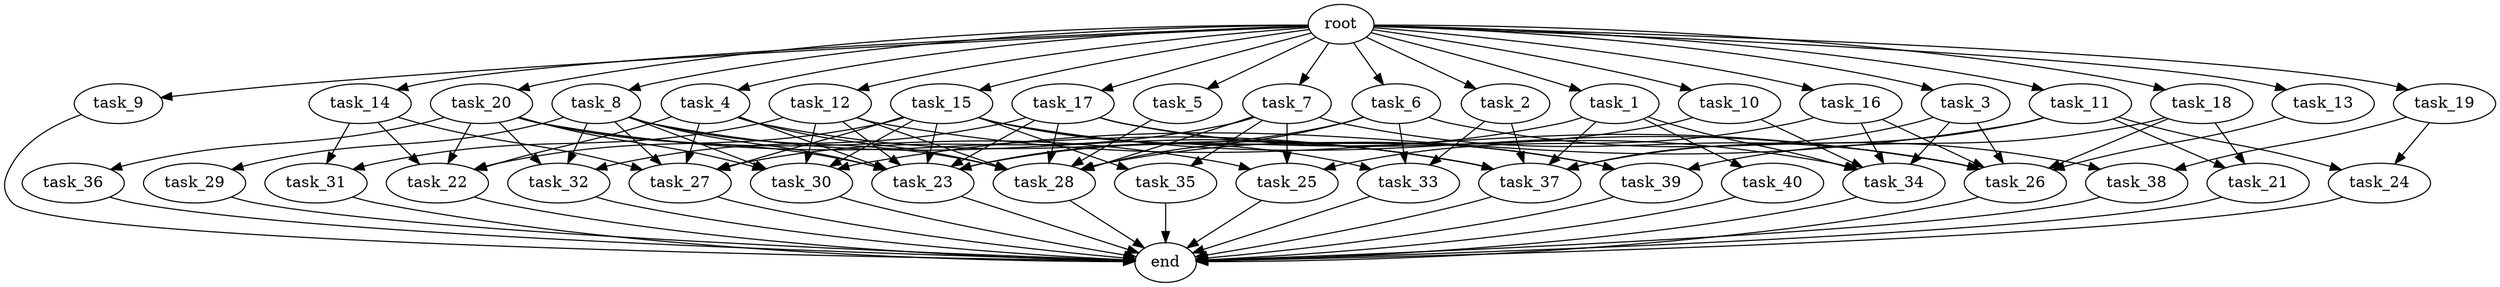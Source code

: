 digraph G {
  root [size="0.000000e+00"];
  task_1 [size="1.523787e+09"];
  task_2 [size="3.227838e+09"];
  task_3 [size="6.033013e+09"];
  task_4 [size="4.960560e+09"];
  task_5 [size="2.964562e+09"];
  task_6 [size="5.490897e+09"];
  task_7 [size="1.880422e+09"];
  task_8 [size="5.570880e+09"];
  task_9 [size="9.595960e+09"];
  task_10 [size="5.322479e+09"];
  task_11 [size="3.171561e+09"];
  task_12 [size="9.242853e+09"];
  task_13 [size="9.184642e+09"];
  task_14 [size="9.411963e+09"];
  task_15 [size="2.909797e+09"];
  task_16 [size="7.732294e+09"];
  task_17 [size="1.094495e+09"];
  task_18 [size="9.472298e+09"];
  task_19 [size="3.875928e+09"];
  task_20 [size="4.828977e+09"];
  task_21 [size="5.827541e+09"];
  task_22 [size="5.717000e+09"];
  task_23 [size="9.534020e+09"];
  task_24 [size="1.391612e+09"];
  task_25 [size="9.572704e+09"];
  task_26 [size="8.629859e+09"];
  task_27 [size="8.674158e+09"];
  task_28 [size="3.509838e+09"];
  task_29 [size="9.290328e+08"];
  task_30 [size="5.329235e+09"];
  task_31 [size="8.037078e+08"];
  task_32 [size="1.142393e+09"];
  task_33 [size="9.769979e+09"];
  task_34 [size="5.256296e+09"];
  task_35 [size="3.947386e+08"];
  task_36 [size="8.730502e+09"];
  task_37 [size="3.611249e+09"];
  task_38 [size="4.368253e+08"];
  task_39 [size="7.184275e+09"];
  task_40 [size="1.837173e+09"];
  end [size="0.000000e+00"];

  root -> task_1 [size="1.000000e-12"];
  root -> task_2 [size="1.000000e-12"];
  root -> task_3 [size="1.000000e-12"];
  root -> task_4 [size="1.000000e-12"];
  root -> task_5 [size="1.000000e-12"];
  root -> task_6 [size="1.000000e-12"];
  root -> task_7 [size="1.000000e-12"];
  root -> task_8 [size="1.000000e-12"];
  root -> task_9 [size="1.000000e-12"];
  root -> task_10 [size="1.000000e-12"];
  root -> task_11 [size="1.000000e-12"];
  root -> task_12 [size="1.000000e-12"];
  root -> task_13 [size="1.000000e-12"];
  root -> task_14 [size="1.000000e-12"];
  root -> task_15 [size="1.000000e-12"];
  root -> task_16 [size="1.000000e-12"];
  root -> task_17 [size="1.000000e-12"];
  root -> task_18 [size="1.000000e-12"];
  root -> task_19 [size="1.000000e-12"];
  root -> task_20 [size="1.000000e-12"];
  task_1 -> task_23 [size="1.191753e+08"];
  task_1 -> task_34 [size="1.051259e+08"];
  task_1 -> task_37 [size="5.158927e+07"];
  task_1 -> task_40 [size="1.837173e+08"];
  task_2 -> task_33 [size="3.256660e+08"];
  task_2 -> task_37 [size="5.158927e+07"];
  task_3 -> task_26 [size="1.232837e+08"];
  task_3 -> task_34 [size="1.051259e+08"];
  task_3 -> task_37 [size="5.158927e+07"];
  task_4 -> task_22 [size="1.429250e+08"];
  task_4 -> task_23 [size="1.191753e+08"];
  task_4 -> task_27 [size="1.734832e+08"];
  task_4 -> task_28 [size="4.387297e+07"];
  task_4 -> task_37 [size="5.158927e+07"];
  task_5 -> task_28 [size="4.387297e+07"];
  task_6 -> task_23 [size="1.191753e+08"];
  task_6 -> task_28 [size="4.387297e+07"];
  task_6 -> task_33 [size="3.256660e+08"];
  task_6 -> task_38 [size="2.184126e+07"];
  task_7 -> task_25 [size="3.190901e+08"];
  task_7 -> task_26 [size="1.232837e+08"];
  task_7 -> task_27 [size="1.734832e+08"];
  task_7 -> task_28 [size="4.387297e+07"];
  task_7 -> task_35 [size="1.973693e+07"];
  task_8 -> task_23 [size="1.191753e+08"];
  task_8 -> task_27 [size="1.734832e+08"];
  task_8 -> task_28 [size="4.387297e+07"];
  task_8 -> task_29 [size="9.290328e+07"];
  task_8 -> task_30 [size="1.065847e+08"];
  task_8 -> task_32 [size="3.807978e+07"];
  task_8 -> task_37 [size="5.158927e+07"];
  task_9 -> end [size="1.000000e-12"];
  task_10 -> task_28 [size="4.387297e+07"];
  task_10 -> task_34 [size="1.051259e+08"];
  task_11 -> task_21 [size="2.913770e+08"];
  task_11 -> task_24 [size="6.958061e+07"];
  task_11 -> task_30 [size="1.065847e+08"];
  task_11 -> task_37 [size="5.158927e+07"];
  task_12 -> task_23 [size="1.191753e+08"];
  task_12 -> task_26 [size="1.232837e+08"];
  task_12 -> task_28 [size="4.387297e+07"];
  task_12 -> task_30 [size="1.065847e+08"];
  task_12 -> task_31 [size="4.018539e+07"];
  task_13 -> task_26 [size="1.232837e+08"];
  task_14 -> task_22 [size="1.429250e+08"];
  task_14 -> task_27 [size="1.734832e+08"];
  task_14 -> task_31 [size="4.018539e+07"];
  task_15 -> task_22 [size="1.429250e+08"];
  task_15 -> task_23 [size="1.191753e+08"];
  task_15 -> task_26 [size="1.232837e+08"];
  task_15 -> task_27 [size="1.734832e+08"];
  task_15 -> task_30 [size="1.065847e+08"];
  task_15 -> task_33 [size="3.256660e+08"];
  task_15 -> task_35 [size="1.973693e+07"];
  task_15 -> task_39 [size="2.394758e+08"];
  task_16 -> task_25 [size="3.190901e+08"];
  task_16 -> task_26 [size="1.232837e+08"];
  task_16 -> task_34 [size="1.051259e+08"];
  task_17 -> task_23 [size="1.191753e+08"];
  task_17 -> task_28 [size="4.387297e+07"];
  task_17 -> task_32 [size="3.807978e+07"];
  task_17 -> task_34 [size="1.051259e+08"];
  task_17 -> task_39 [size="2.394758e+08"];
  task_18 -> task_21 [size="2.913770e+08"];
  task_18 -> task_26 [size="1.232837e+08"];
  task_18 -> task_39 [size="2.394758e+08"];
  task_19 -> task_24 [size="6.958061e+07"];
  task_19 -> task_38 [size="2.184126e+07"];
  task_20 -> task_22 [size="1.429250e+08"];
  task_20 -> task_23 [size="1.191753e+08"];
  task_20 -> task_25 [size="3.190901e+08"];
  task_20 -> task_30 [size="1.065847e+08"];
  task_20 -> task_32 [size="3.807978e+07"];
  task_20 -> task_36 [size="8.730502e+08"];
  task_20 -> task_37 [size="5.158927e+07"];
  task_21 -> end [size="1.000000e-12"];
  task_22 -> end [size="1.000000e-12"];
  task_23 -> end [size="1.000000e-12"];
  task_24 -> end [size="1.000000e-12"];
  task_25 -> end [size="1.000000e-12"];
  task_26 -> end [size="1.000000e-12"];
  task_27 -> end [size="1.000000e-12"];
  task_28 -> end [size="1.000000e-12"];
  task_29 -> end [size="1.000000e-12"];
  task_30 -> end [size="1.000000e-12"];
  task_31 -> end [size="1.000000e-12"];
  task_32 -> end [size="1.000000e-12"];
  task_33 -> end [size="1.000000e-12"];
  task_34 -> end [size="1.000000e-12"];
  task_35 -> end [size="1.000000e-12"];
  task_36 -> end [size="1.000000e-12"];
  task_37 -> end [size="1.000000e-12"];
  task_38 -> end [size="1.000000e-12"];
  task_39 -> end [size="1.000000e-12"];
  task_40 -> end [size="1.000000e-12"];
}
